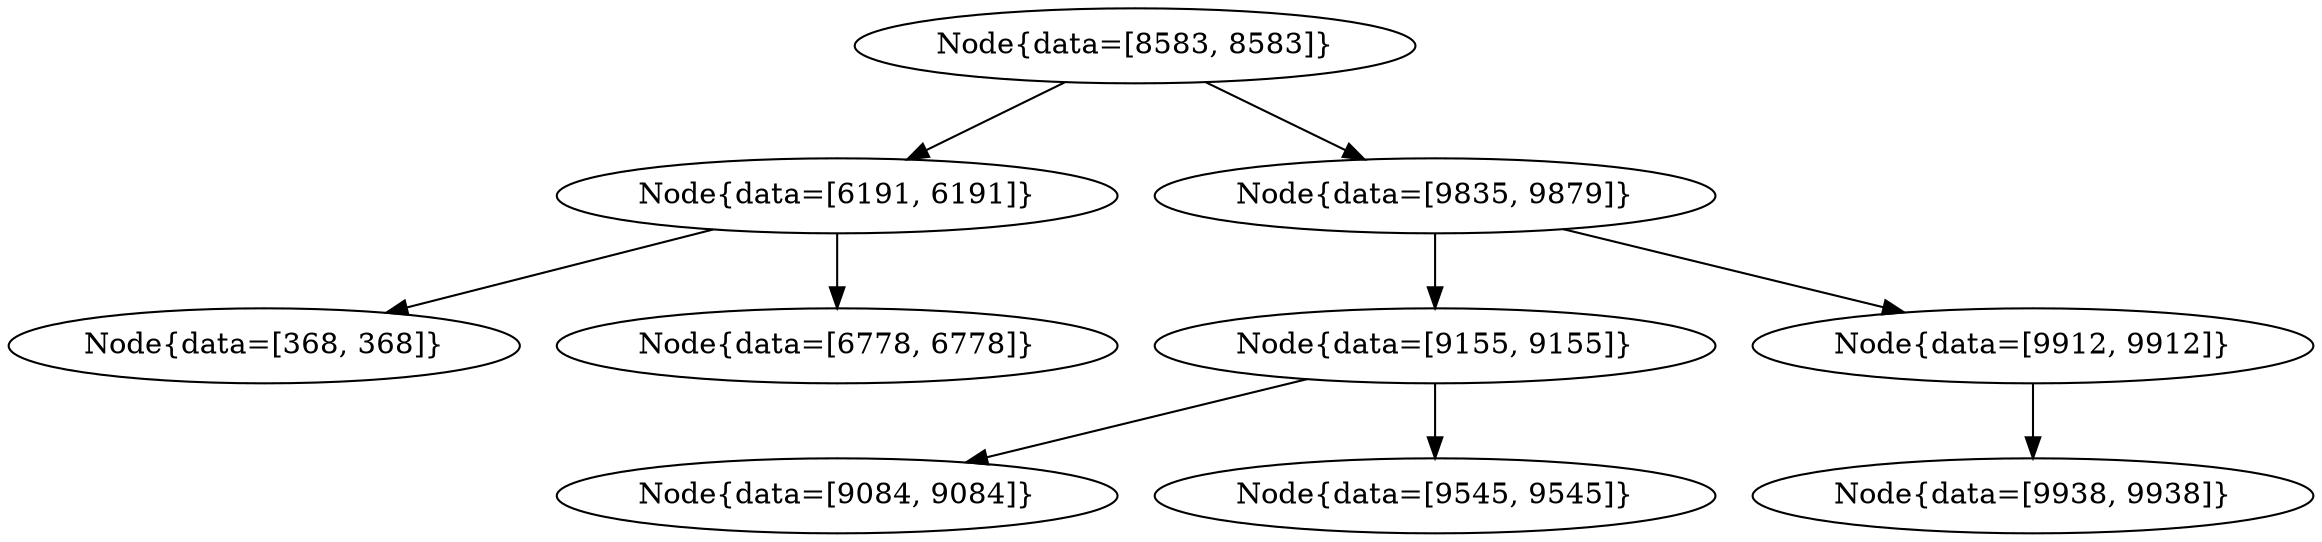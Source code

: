 digraph G{
943515761 [label="Node{data=[8583, 8583]}"]
943515761 -> 1326355293
1326355293 [label="Node{data=[6191, 6191]}"]
1326355293 -> 1043227965
1043227965 [label="Node{data=[368, 368]}"]
1326355293 -> 1062351164
1062351164 [label="Node{data=[6778, 6778]}"]
943515761 -> 1618094535
1618094535 [label="Node{data=[9835, 9879]}"]
1618094535 -> 1541262063
1541262063 [label="Node{data=[9155, 9155]}"]
1541262063 -> 379013924
379013924 [label="Node{data=[9084, 9084]}"]
1541262063 -> 954352411
954352411 [label="Node{data=[9545, 9545]}"]
1618094535 -> 1227848145
1227848145 [label="Node{data=[9912, 9912]}"]
1227848145 -> 2081441961
2081441961 [label="Node{data=[9938, 9938]}"]
}